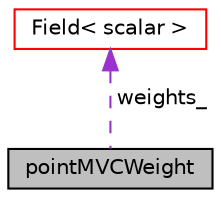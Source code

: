 digraph "pointMVCWeight"
{
  bgcolor="transparent";
  edge [fontname="Helvetica",fontsize="10",labelfontname="Helvetica",labelfontsize="10"];
  node [fontname="Helvetica",fontsize="10",shape=record];
  Node1 [label="pointMVCWeight",height=0.2,width=0.4,color="black", fillcolor="grey75", style="filled", fontcolor="black"];
  Node2 -> Node1 [dir="back",color="darkorchid3",fontsize="10",style="dashed",label=" weights_" ,fontname="Helvetica"];
  Node2 [label="Field\< scalar \>",height=0.2,width=0.4,color="red",URL="$a00767.html"];
}
